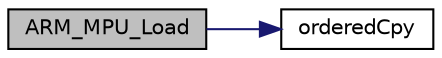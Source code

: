 digraph "ARM_MPU_Load"
{
 // LATEX_PDF_SIZE
  edge [fontname="Helvetica",fontsize="10",labelfontname="Helvetica",labelfontsize="10"];
  node [fontname="Helvetica",fontsize="10",shape=record];
  rankdir="LR";
  Node1 [label="ARM_MPU_Load",height=0.2,width=0.4,color="black", fillcolor="grey75", style="filled", fontcolor="black",tooltip=" "];
  Node1 -> Node2 [color="midnightblue",fontsize="10",style="solid",fontname="Helvetica"];
  Node2 [label="orderedCpy",height=0.2,width=0.4,color="black", fillcolor="white", style="filled",URL="$mpu__armv7_8h.html#a71ca7368cfeccb262823726de9985aa2",tooltip=" "];
}
